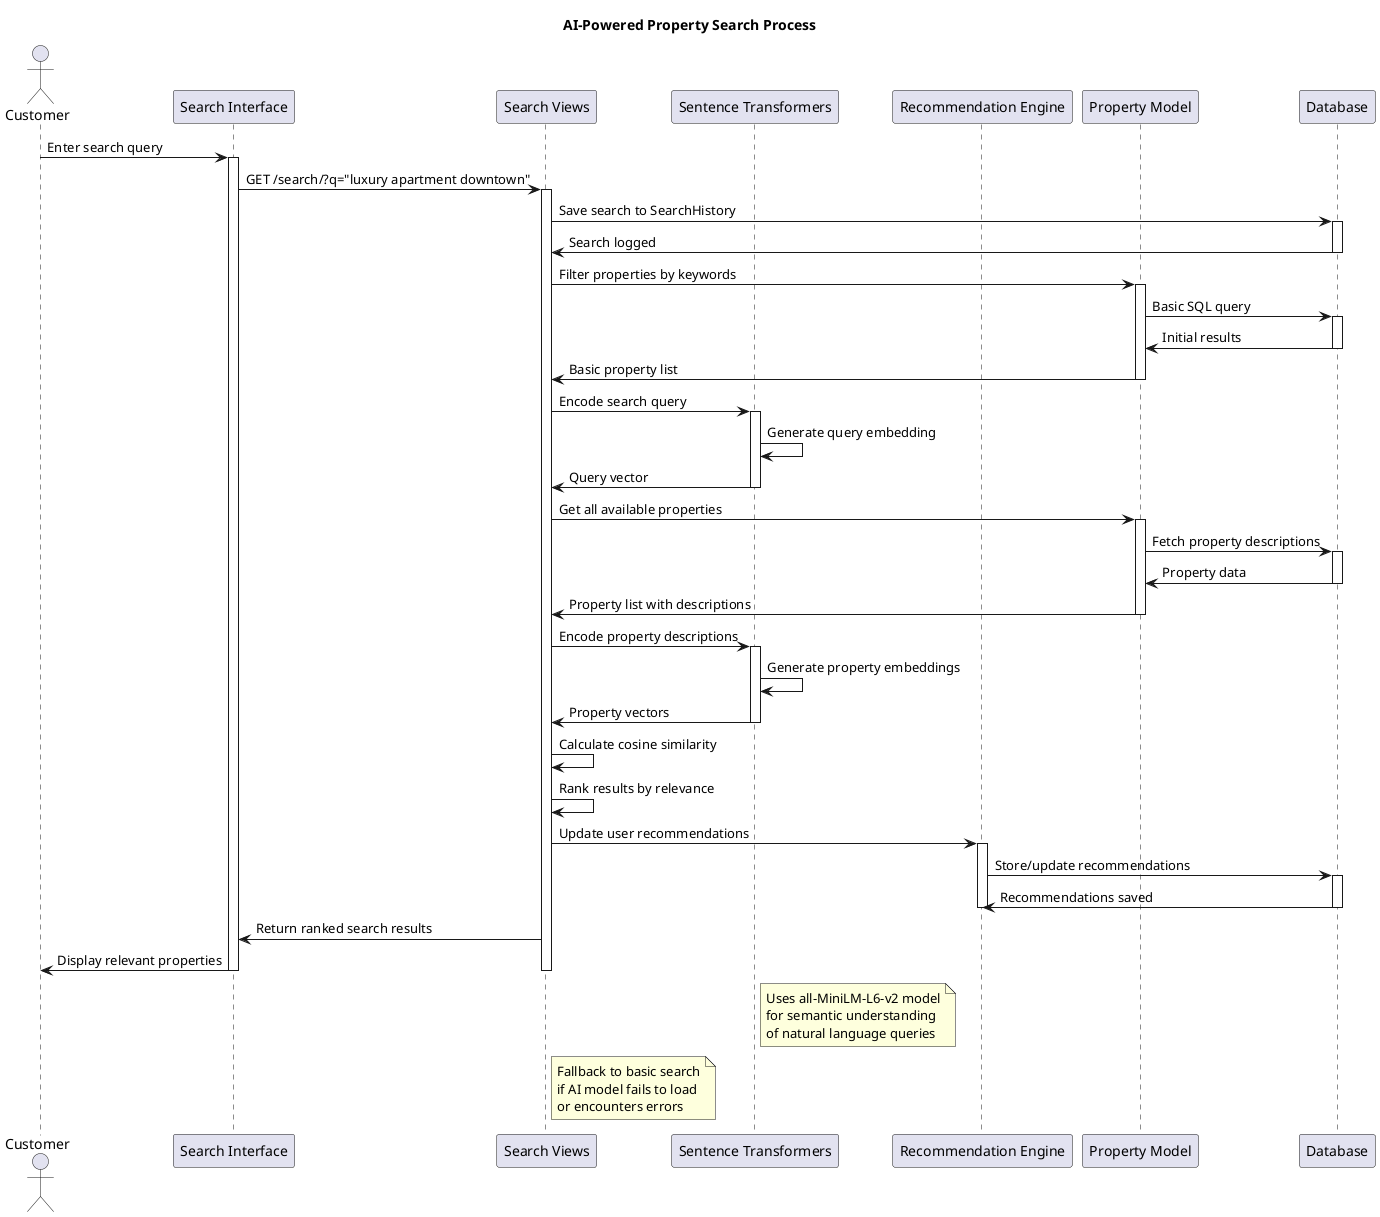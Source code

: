 @startuml Property_Search_Sequence

title AI-Powered Property Search Process

actor Customer as C
participant "Search Interface" as SI
participant "Search Views" as SV
participant "Sentence Transformers" as ST
participant "Recommendation Engine" as RE
participant "Property Model" as PM
participant "Database" as DB

C -> SI : Enter search query
activate SI

SI -> SV : GET /search/?q="luxury apartment downtown"
activate SV

SV -> DB : Save search to SearchHistory
activate DB
DB -> SV : Search logged
deactivate DB

' Basic keyword search
SV -> PM : Filter properties by keywords
activate PM
PM -> DB : Basic SQL query
activate DB
DB -> PM : Initial results
deactivate DB
PM -> SV : Basic property list
deactivate PM

' AI-powered semantic search
SV -> ST : Encode search query
activate ST
ST -> ST : Generate query embedding
ST -> SV : Query vector
deactivate ST

SV -> PM : Get all available properties
activate PM
PM -> DB : Fetch property descriptions
activate DB
DB -> PM : Property data
deactivate DB
PM -> SV : Property list with descriptions
deactivate PM

SV -> ST : Encode property descriptions
activate ST
ST -> ST : Generate property embeddings
ST -> SV : Property vectors
deactivate ST

SV -> SV : Calculate cosine similarity
SV -> SV : Rank results by relevance

' Update recommendations
SV -> RE : Update user recommendations
activate RE
RE -> DB : Store/update recommendations
activate DB
DB -> RE : Recommendations saved
deactivate DB
deactivate RE

SV -> SI : Return ranked search results
SI -> C : Display relevant properties

deactivate SV
deactivate SI

note right of ST
  Uses all-MiniLM-L6-v2 model
  for semantic understanding
  of natural language queries
end note

note right of SV
  Fallback to basic search
  if AI model fails to load
  or encounters errors
end note

@enduml
